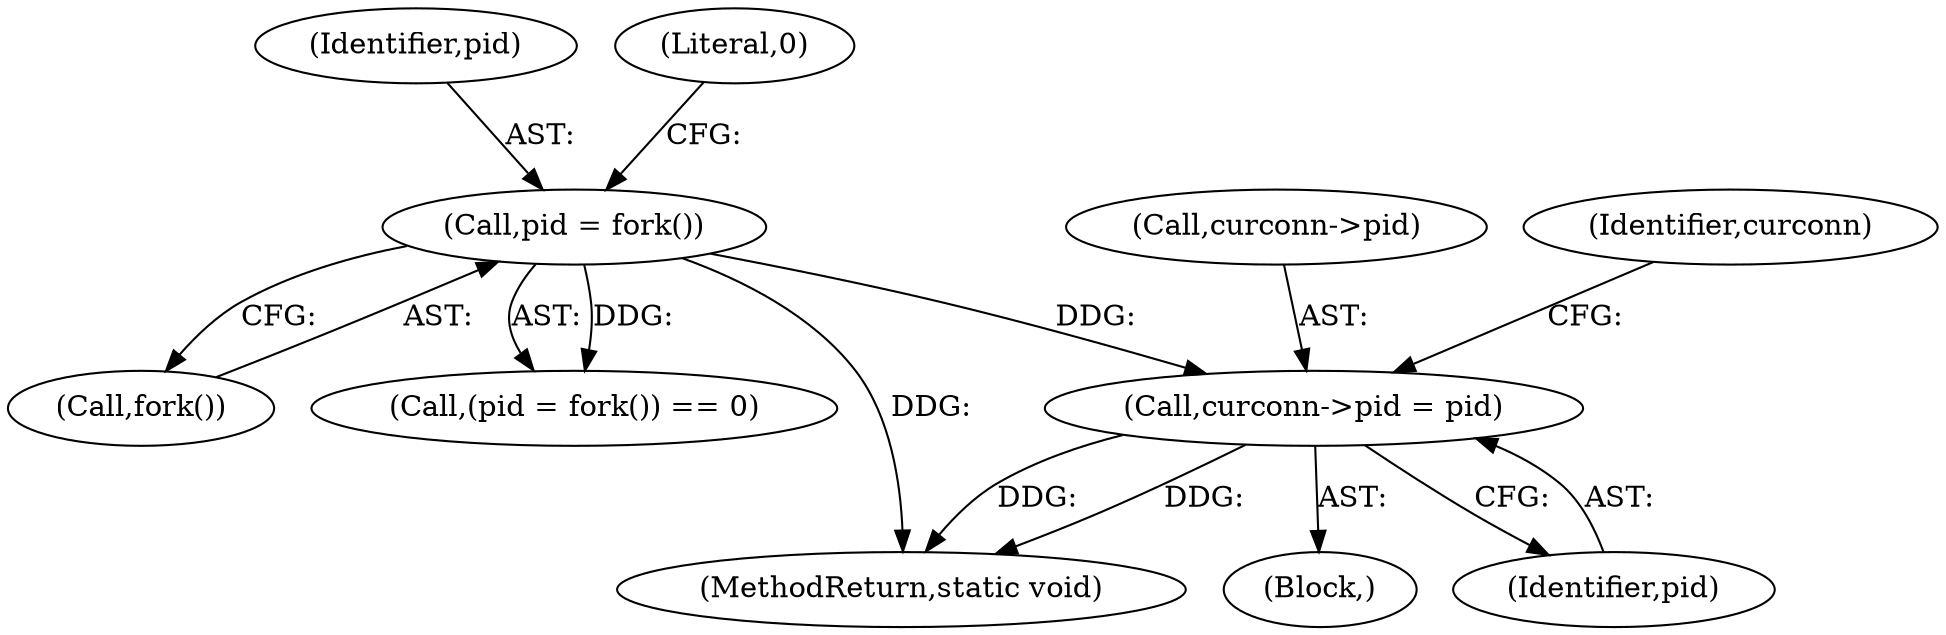 digraph "0_MAC-Telnet_b69d11727d4f0f8cf719c79e3fb700f55ca03e9a_2@pointer" {
"1000690" [label="(Call,curconn->pid = pid)"];
"1000480" [label="(Call,pid = fork())"];
"1000481" [label="(Identifier,pid)"];
"1000691" [label="(Call,curconn->pid)"];
"1000705" [label="(MethodReturn,static void)"];
"1000482" [label="(Call,fork())"];
"1000697" [label="(Identifier,curconn)"];
"1000479" [label="(Call,(pid = fork()) == 0)"];
"1000483" [label="(Literal,0)"];
"1000365" [label="(Block,)"];
"1000694" [label="(Identifier,pid)"];
"1000690" [label="(Call,curconn->pid = pid)"];
"1000480" [label="(Call,pid = fork())"];
"1000690" -> "1000365"  [label="AST: "];
"1000690" -> "1000694"  [label="CFG: "];
"1000691" -> "1000690"  [label="AST: "];
"1000694" -> "1000690"  [label="AST: "];
"1000697" -> "1000690"  [label="CFG: "];
"1000690" -> "1000705"  [label="DDG: "];
"1000690" -> "1000705"  [label="DDG: "];
"1000480" -> "1000690"  [label="DDG: "];
"1000480" -> "1000479"  [label="AST: "];
"1000480" -> "1000482"  [label="CFG: "];
"1000481" -> "1000480"  [label="AST: "];
"1000482" -> "1000480"  [label="AST: "];
"1000483" -> "1000480"  [label="CFG: "];
"1000480" -> "1000705"  [label="DDG: "];
"1000480" -> "1000479"  [label="DDG: "];
}
